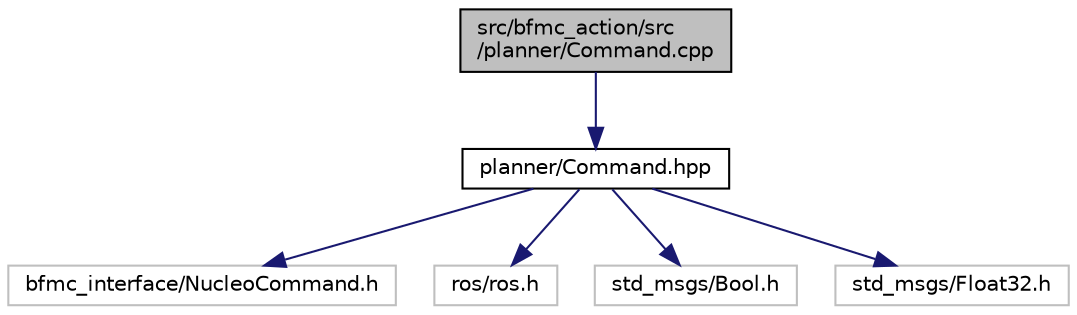 digraph "src/bfmc_action/src/planner/Command.cpp"
{
 // LATEX_PDF_SIZE
  edge [fontname="Helvetica",fontsize="10",labelfontname="Helvetica",labelfontsize="10"];
  node [fontname="Helvetica",fontsize="10",shape=record];
  Node1 [label="src/bfmc_action/src\l/planner/Command.cpp",height=0.2,width=0.4,color="black", fillcolor="grey75", style="filled", fontcolor="black",tooltip="This file implements the output commands used in the BFMC 2023."];
  Node1 -> Node2 [color="midnightblue",fontsize="10",style="solid",fontname="Helvetica"];
  Node2 [label="planner/Command.hpp",height=0.2,width=0.4,color="black", fillcolor="white", style="filled",URL="$_command_8hpp.html",tooltip="The header file for the output commands used in the BFMC 2023."];
  Node2 -> Node3 [color="midnightblue",fontsize="10",style="solid",fontname="Helvetica"];
  Node3 [label="bfmc_interface/NucleoCommand.h",height=0.2,width=0.4,color="grey75", fillcolor="white", style="filled",tooltip=" "];
  Node2 -> Node4 [color="midnightblue",fontsize="10",style="solid",fontname="Helvetica"];
  Node4 [label="ros/ros.h",height=0.2,width=0.4,color="grey75", fillcolor="white", style="filled",tooltip=" "];
  Node2 -> Node5 [color="midnightblue",fontsize="10",style="solid",fontname="Helvetica"];
  Node5 [label="std_msgs/Bool.h",height=0.2,width=0.4,color="grey75", fillcolor="white", style="filled",tooltip=" "];
  Node2 -> Node6 [color="midnightblue",fontsize="10",style="solid",fontname="Helvetica"];
  Node6 [label="std_msgs/Float32.h",height=0.2,width=0.4,color="grey75", fillcolor="white", style="filled",tooltip=" "];
}

